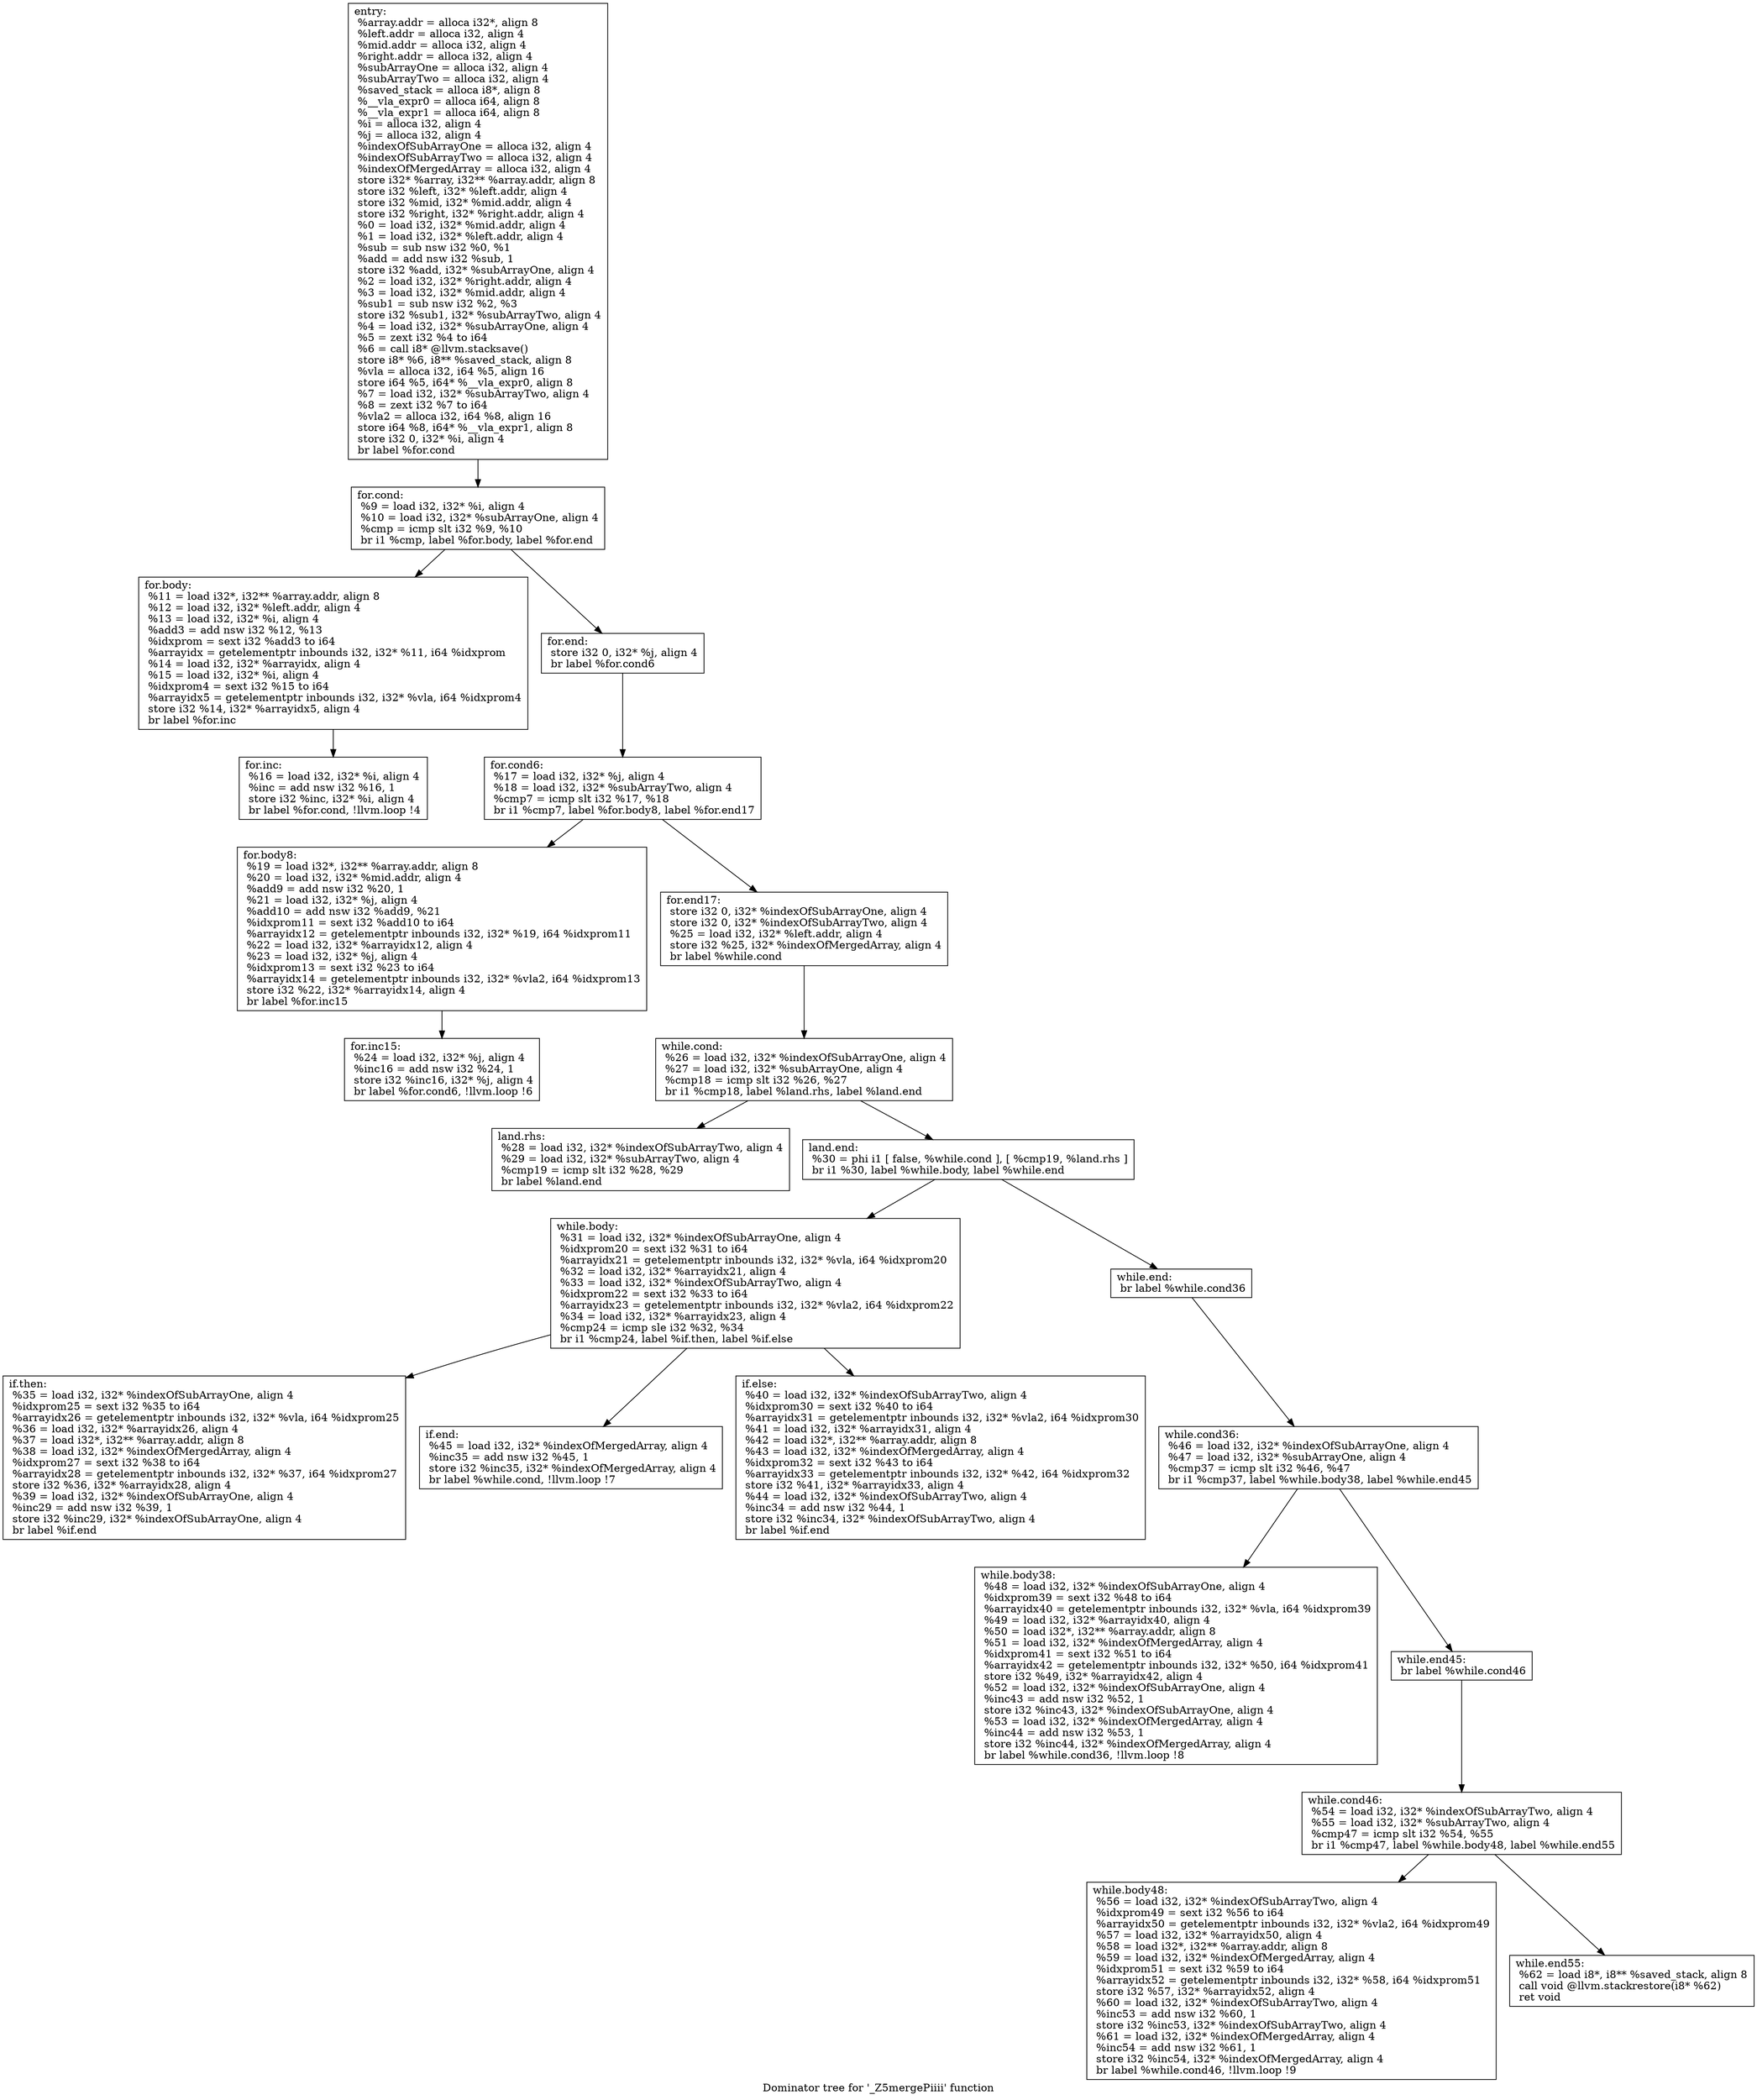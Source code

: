digraph "Dominator tree for '_Z5mergePiiii' function" {
	label="Dominator tree for '_Z5mergePiiii' function";

	Node0x55a23fc0e980 [shape=record,label="{entry:\l  %array.addr = alloca i32*, align 8\l  %left.addr = alloca i32, align 4\l  %mid.addr = alloca i32, align 4\l  %right.addr = alloca i32, align 4\l  %subArrayOne = alloca i32, align 4\l  %subArrayTwo = alloca i32, align 4\l  %saved_stack = alloca i8*, align 8\l  %__vla_expr0 = alloca i64, align 8\l  %__vla_expr1 = alloca i64, align 8\l  %i = alloca i32, align 4\l  %j = alloca i32, align 4\l  %indexOfSubArrayOne = alloca i32, align 4\l  %indexOfSubArrayTwo = alloca i32, align 4\l  %indexOfMergedArray = alloca i32, align 4\l  store i32* %array, i32** %array.addr, align 8\l  store i32 %left, i32* %left.addr, align 4\l  store i32 %mid, i32* %mid.addr, align 4\l  store i32 %right, i32* %right.addr, align 4\l  %0 = load i32, i32* %mid.addr, align 4\l  %1 = load i32, i32* %left.addr, align 4\l  %sub = sub nsw i32 %0, %1\l  %add = add nsw i32 %sub, 1\l  store i32 %add, i32* %subArrayOne, align 4\l  %2 = load i32, i32* %right.addr, align 4\l  %3 = load i32, i32* %mid.addr, align 4\l  %sub1 = sub nsw i32 %2, %3\l  store i32 %sub1, i32* %subArrayTwo, align 4\l  %4 = load i32, i32* %subArrayOne, align 4\l  %5 = zext i32 %4 to i64\l  %6 = call i8* @llvm.stacksave()\l  store i8* %6, i8** %saved_stack, align 8\l  %vla = alloca i32, i64 %5, align 16\l  store i64 %5, i64* %__vla_expr0, align 8\l  %7 = load i32, i32* %subArrayTwo, align 4\l  %8 = zext i32 %7 to i64\l  %vla2 = alloca i32, i64 %8, align 16\l  store i64 %8, i64* %__vla_expr1, align 8\l  store i32 0, i32* %i, align 4\l  br label %for.cond\l}"];
	Node0x55a23fc0e980 -> Node0x55a23fc0e9e0;
	Node0x55a23fc0e9e0 [shape=record,label="{for.cond:                                         \l  %9 = load i32, i32* %i, align 4\l  %10 = load i32, i32* %subArrayOne, align 4\l  %cmp = icmp slt i32 %9, %10\l  br i1 %cmp, label %for.body, label %for.end\l}"];
	Node0x55a23fc0e9e0 -> Node0x55a23fc0c750;
	Node0x55a23fc0e9e0 -> Node0x55a23fc0c810;
	Node0x55a23fc0c750 [shape=record,label="{for.body:                                         \l  %11 = load i32*, i32** %array.addr, align 8\l  %12 = load i32, i32* %left.addr, align 4\l  %13 = load i32, i32* %i, align 4\l  %add3 = add nsw i32 %12, %13\l  %idxprom = sext i32 %add3 to i64\l  %arrayidx = getelementptr inbounds i32, i32* %11, i64 %idxprom\l  %14 = load i32, i32* %arrayidx, align 4\l  %15 = load i32, i32* %i, align 4\l  %idxprom4 = sext i32 %15 to i64\l  %arrayidx5 = getelementptr inbounds i32, i32* %vla, i64 %idxprom4\l  store i32 %14, i32* %arrayidx5, align 4\l  br label %for.inc\l}"];
	Node0x55a23fc0c750 -> Node0x55a23fc0c7b0;
	Node0x55a23fc0c7b0 [shape=record,label="{for.inc:                                          \l  %16 = load i32, i32* %i, align 4\l  %inc = add nsw i32 %16, 1\l  store i32 %inc, i32* %i, align 4\l  br label %for.cond, !llvm.loop !4\l}"];
	Node0x55a23fc0c810 [shape=record,label="{for.end:                                          \l  store i32 0, i32* %j, align 4\l  br label %for.cond6\l}"];
	Node0x55a23fc0c810 -> Node0x55a23fc0c870;
	Node0x55a23fc0c870 [shape=record,label="{for.cond6:                                        \l  %17 = load i32, i32* %j, align 4\l  %18 = load i32, i32* %subArrayTwo, align 4\l  %cmp7 = icmp slt i32 %17, %18\l  br i1 %cmp7, label %for.body8, label %for.end17\l}"];
	Node0x55a23fc0c870 -> Node0x55a23fc0c8d0;
	Node0x55a23fc0c870 -> Node0x55a23fc0c990;
	Node0x55a23fc0c8d0 [shape=record,label="{for.body8:                                        \l  %19 = load i32*, i32** %array.addr, align 8\l  %20 = load i32, i32* %mid.addr, align 4\l  %add9 = add nsw i32 %20, 1\l  %21 = load i32, i32* %j, align 4\l  %add10 = add nsw i32 %add9, %21\l  %idxprom11 = sext i32 %add10 to i64\l  %arrayidx12 = getelementptr inbounds i32, i32* %19, i64 %idxprom11\l  %22 = load i32, i32* %arrayidx12, align 4\l  %23 = load i32, i32* %j, align 4\l  %idxprom13 = sext i32 %23 to i64\l  %arrayidx14 = getelementptr inbounds i32, i32* %vla2, i64 %idxprom13\l  store i32 %22, i32* %arrayidx14, align 4\l  br label %for.inc15\l}"];
	Node0x55a23fc0c8d0 -> Node0x55a23fc0c930;
	Node0x55a23fc0c930 [shape=record,label="{for.inc15:                                        \l  %24 = load i32, i32* %j, align 4\l  %inc16 = add nsw i32 %24, 1\l  store i32 %inc16, i32* %j, align 4\l  br label %for.cond6, !llvm.loop !6\l}"];
	Node0x55a23fc0c990 [shape=record,label="{for.end17:                                        \l  store i32 0, i32* %indexOfSubArrayOne, align 4\l  store i32 0, i32* %indexOfSubArrayTwo, align 4\l  %25 = load i32, i32* %left.addr, align 4\l  store i32 %25, i32* %indexOfMergedArray, align 4\l  br label %while.cond\l}"];
	Node0x55a23fc0c990 -> Node0x55a23fc0c9f0;
	Node0x55a23fc0c9f0 [shape=record,label="{while.cond:                                       \l  %26 = load i32, i32* %indexOfSubArrayOne, align 4\l  %27 = load i32, i32* %subArrayOne, align 4\l  %cmp18 = icmp slt i32 %26, %27\l  br i1 %cmp18, label %land.rhs, label %land.end\l}"];
	Node0x55a23fc0c9f0 -> Node0x55a23fc0ca50;
	Node0x55a23fc0c9f0 -> Node0x55a23fc0cab0;
	Node0x55a23fc0ca50 [shape=record,label="{land.rhs:                                         \l  %28 = load i32, i32* %indexOfSubArrayTwo, align 4\l  %29 = load i32, i32* %subArrayTwo, align 4\l  %cmp19 = icmp slt i32 %28, %29\l  br label %land.end\l}"];
	Node0x55a23fc0cab0 [shape=record,label="{land.end:                                         \l  %30 = phi i1 [ false, %while.cond ], [ %cmp19, %land.rhs ]\l  br i1 %30, label %while.body, label %while.end\l}"];
	Node0x55a23fc0cab0 -> Node0x55a23fc0cb10;
	Node0x55a23fc0cab0 -> Node0x55a23fc0cc90;
	Node0x55a23fc0cb10 [shape=record,label="{while.body:                                       \l  %31 = load i32, i32* %indexOfSubArrayOne, align 4\l  %idxprom20 = sext i32 %31 to i64\l  %arrayidx21 = getelementptr inbounds i32, i32* %vla, i64 %idxprom20\l  %32 = load i32, i32* %arrayidx21, align 4\l  %33 = load i32, i32* %indexOfSubArrayTwo, align 4\l  %idxprom22 = sext i32 %33 to i64\l  %arrayidx23 = getelementptr inbounds i32, i32* %vla2, i64 %idxprom22\l  %34 = load i32, i32* %arrayidx23, align 4\l  %cmp24 = icmp sle i32 %32, %34\l  br i1 %cmp24, label %if.then, label %if.else\l}"];
	Node0x55a23fc0cb10 -> Node0x55a23fc0cb70;
	Node0x55a23fc0cb10 -> Node0x55a23fc0cbd0;
	Node0x55a23fc0cb10 -> Node0x55a23fc0cc30;
	Node0x55a23fc0cb70 [shape=record,label="{if.then:                                          \l  %35 = load i32, i32* %indexOfSubArrayOne, align 4\l  %idxprom25 = sext i32 %35 to i64\l  %arrayidx26 = getelementptr inbounds i32, i32* %vla, i64 %idxprom25\l  %36 = load i32, i32* %arrayidx26, align 4\l  %37 = load i32*, i32** %array.addr, align 8\l  %38 = load i32, i32* %indexOfMergedArray, align 4\l  %idxprom27 = sext i32 %38 to i64\l  %arrayidx28 = getelementptr inbounds i32, i32* %37, i64 %idxprom27\l  store i32 %36, i32* %arrayidx28, align 4\l  %39 = load i32, i32* %indexOfSubArrayOne, align 4\l  %inc29 = add nsw i32 %39, 1\l  store i32 %inc29, i32* %indexOfSubArrayOne, align 4\l  br label %if.end\l}"];
	Node0x55a23fc0cbd0 [shape=record,label="{if.end:                                           \l  %45 = load i32, i32* %indexOfMergedArray, align 4\l  %inc35 = add nsw i32 %45, 1\l  store i32 %inc35, i32* %indexOfMergedArray, align 4\l  br label %while.cond, !llvm.loop !7\l}"];
	Node0x55a23fc0cc30 [shape=record,label="{if.else:                                          \l  %40 = load i32, i32* %indexOfSubArrayTwo, align 4\l  %idxprom30 = sext i32 %40 to i64\l  %arrayidx31 = getelementptr inbounds i32, i32* %vla2, i64 %idxprom30\l  %41 = load i32, i32* %arrayidx31, align 4\l  %42 = load i32*, i32** %array.addr, align 8\l  %43 = load i32, i32* %indexOfMergedArray, align 4\l  %idxprom32 = sext i32 %43 to i64\l  %arrayidx33 = getelementptr inbounds i32, i32* %42, i64 %idxprom32\l  store i32 %41, i32* %arrayidx33, align 4\l  %44 = load i32, i32* %indexOfSubArrayTwo, align 4\l  %inc34 = add nsw i32 %44, 1\l  store i32 %inc34, i32* %indexOfSubArrayTwo, align 4\l  br label %if.end\l}"];
	Node0x55a23fc0cc90 [shape=record,label="{while.end:                                        \l  br label %while.cond36\l}"];
	Node0x55a23fc0cc90 -> Node0x55a23fc0ccf0;
	Node0x55a23fc0ccf0 [shape=record,label="{while.cond36:                                     \l  %46 = load i32, i32* %indexOfSubArrayOne, align 4\l  %47 = load i32, i32* %subArrayOne, align 4\l  %cmp37 = icmp slt i32 %46, %47\l  br i1 %cmp37, label %while.body38, label %while.end45\l}"];
	Node0x55a23fc0ccf0 -> Node0x55a23fc0cd50;
	Node0x55a23fc0ccf0 -> Node0x55a23fc0cdb0;
	Node0x55a23fc0cd50 [shape=record,label="{while.body38:                                     \l  %48 = load i32, i32* %indexOfSubArrayOne, align 4\l  %idxprom39 = sext i32 %48 to i64\l  %arrayidx40 = getelementptr inbounds i32, i32* %vla, i64 %idxprom39\l  %49 = load i32, i32* %arrayidx40, align 4\l  %50 = load i32*, i32** %array.addr, align 8\l  %51 = load i32, i32* %indexOfMergedArray, align 4\l  %idxprom41 = sext i32 %51 to i64\l  %arrayidx42 = getelementptr inbounds i32, i32* %50, i64 %idxprom41\l  store i32 %49, i32* %arrayidx42, align 4\l  %52 = load i32, i32* %indexOfSubArrayOne, align 4\l  %inc43 = add nsw i32 %52, 1\l  store i32 %inc43, i32* %indexOfSubArrayOne, align 4\l  %53 = load i32, i32* %indexOfMergedArray, align 4\l  %inc44 = add nsw i32 %53, 1\l  store i32 %inc44, i32* %indexOfMergedArray, align 4\l  br label %while.cond36, !llvm.loop !8\l}"];
	Node0x55a23fc0cdb0 [shape=record,label="{while.end45:                                      \l  br label %while.cond46\l}"];
	Node0x55a23fc0cdb0 -> Node0x55a23fc0ce10;
	Node0x55a23fc0ce10 [shape=record,label="{while.cond46:                                     \l  %54 = load i32, i32* %indexOfSubArrayTwo, align 4\l  %55 = load i32, i32* %subArrayTwo, align 4\l  %cmp47 = icmp slt i32 %54, %55\l  br i1 %cmp47, label %while.body48, label %while.end55\l}"];
	Node0x55a23fc0ce10 -> Node0x55a23fc0ce70;
	Node0x55a23fc0ce10 -> Node0x55a23fc0ced0;
	Node0x55a23fc0ce70 [shape=record,label="{while.body48:                                     \l  %56 = load i32, i32* %indexOfSubArrayTwo, align 4\l  %idxprom49 = sext i32 %56 to i64\l  %arrayidx50 = getelementptr inbounds i32, i32* %vla2, i64 %idxprom49\l  %57 = load i32, i32* %arrayidx50, align 4\l  %58 = load i32*, i32** %array.addr, align 8\l  %59 = load i32, i32* %indexOfMergedArray, align 4\l  %idxprom51 = sext i32 %59 to i64\l  %arrayidx52 = getelementptr inbounds i32, i32* %58, i64 %idxprom51\l  store i32 %57, i32* %arrayidx52, align 4\l  %60 = load i32, i32* %indexOfSubArrayTwo, align 4\l  %inc53 = add nsw i32 %60, 1\l  store i32 %inc53, i32* %indexOfSubArrayTwo, align 4\l  %61 = load i32, i32* %indexOfMergedArray, align 4\l  %inc54 = add nsw i32 %61, 1\l  store i32 %inc54, i32* %indexOfMergedArray, align 4\l  br label %while.cond46, !llvm.loop !9\l}"];
	Node0x55a23fc0ced0 [shape=record,label="{while.end55:                                      \l  %62 = load i8*, i8** %saved_stack, align 8\l  call void @llvm.stackrestore(i8* %62)\l  ret void\l}"];
}
